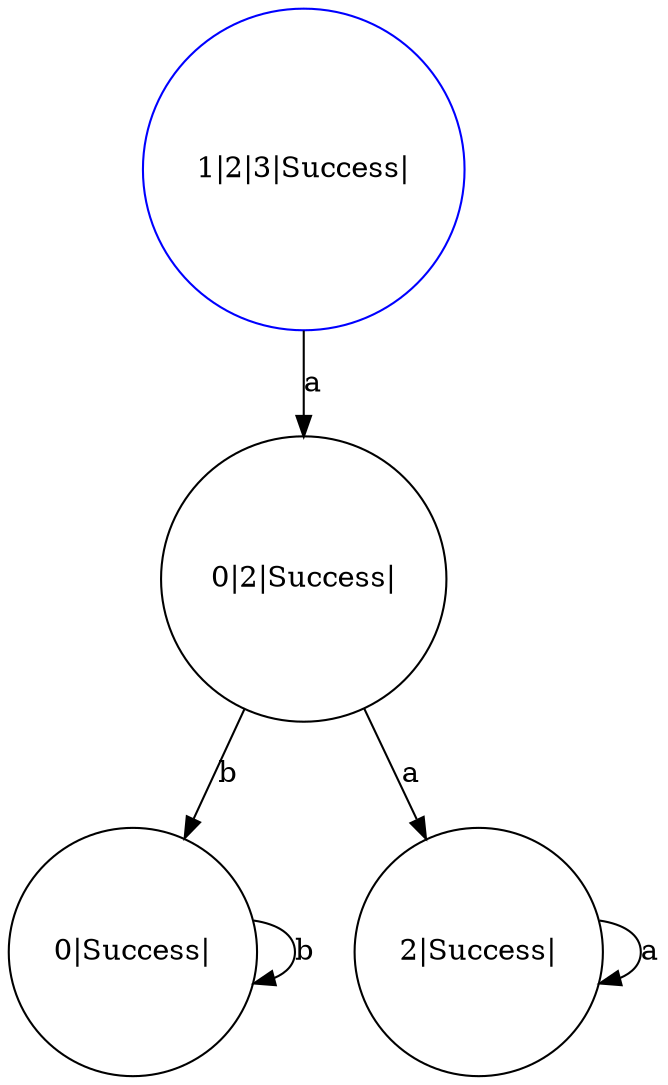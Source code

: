 digraph TestCaseD4 { 0 [shape=circle,label="1|2|3|Success|",color="#0000FF"]; 1 [shape=circle,label="0|2|Success|",color="#000000"]; 2 [shape=circle,label="0|Success|",color="#000000"]; 3 [shape=circle,label="2|Success|",color="#000000"]; 0 -> 1[label="a"]; 1 -> 3[label="a"]; 1 -> 2[label="b"]; 2 -> 2[label="b"]; 3 -> 3[label="a"]; }